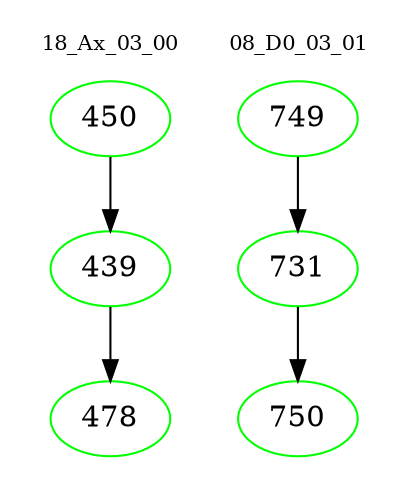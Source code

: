 digraph{
subgraph cluster_0 {
color = white
label = "18_Ax_03_00";
fontsize=10;
T0_450 [label="450", color="green"]
T0_450 -> T0_439 [color="black"]
T0_439 [label="439", color="green"]
T0_439 -> T0_478 [color="black"]
T0_478 [label="478", color="green"]
}
subgraph cluster_1 {
color = white
label = "08_D0_03_01";
fontsize=10;
T1_749 [label="749", color="green"]
T1_749 -> T1_731 [color="black"]
T1_731 [label="731", color="green"]
T1_731 -> T1_750 [color="black"]
T1_750 [label="750", color="green"]
}
}
